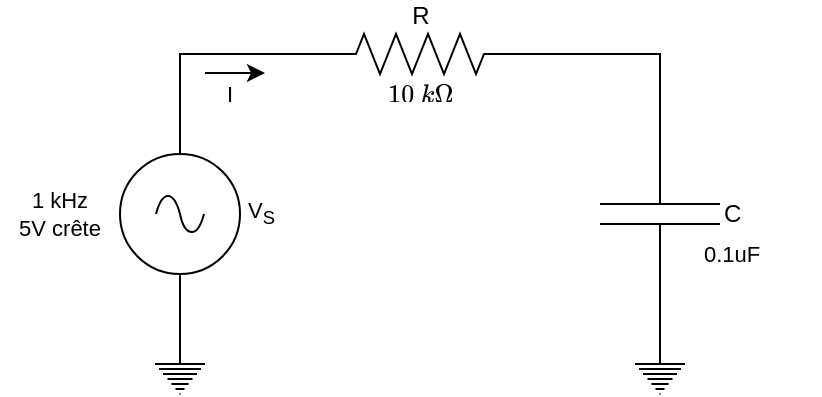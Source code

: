 <mxfile version="28.2.7">
  <diagram name="Page-1" id="PYDHIywk3Tjv14ovoZ_U">
    <mxGraphModel dx="1360" dy="765" grid="1" gridSize="10" guides="1" tooltips="1" connect="1" arrows="1" fold="1" page="1" pageScale="1" pageWidth="827" pageHeight="1169" math="1" shadow="0">
      <root>
        <mxCell id="0" />
        <mxCell id="1" parent="0" />
        <mxCell id="-aA9oFGF9eZZXZ-RX2xQ-2" value="I" style="text;html=1;whiteSpace=wrap;strokeColor=none;fillColor=none;align=center;verticalAlign=middle;rounded=0;fontFamily=Helvetica;fontSize=11;fontColor=default;labelBackgroundColor=default;convertToSvg=1;" parent="1" vertex="1">
          <mxGeometry x="170" y="90" width="30" height="20" as="geometry" />
        </mxCell>
        <mxCell id="Vq9waUx0X6yTM-xpXhZE-13" value="0.1uF" style="text;html=1;whiteSpace=wrap;strokeColor=none;fillColor=none;align=left;verticalAlign=middle;rounded=0;fontFamily=Helvetica;fontSize=11;fontColor=default;labelBackgroundColor=default;convertToSvg=1;" parent="1" vertex="1">
          <mxGeometry x="420" y="170" width="60" height="20" as="geometry" />
        </mxCell>
        <mxCell id="Vq9waUx0X6yTM-xpXhZE-12" value="&lt;svg xmlns:xlink=&quot;http://www.w3.org/1999/xlink&quot; viewBox=&quot;0 -704 2493 726&quot; role=&quot;img&quot; height=&quot;1.643ex&quot; width=&quot;5.64ex&quot; xmlns=&quot;http://www.w3.org/2000/svg&quot; style=&quot;vertical-align: -0.05ex;&quot;&gt;&lt;defs&gt;&lt;path d=&quot;M213 578L200 573Q186 568 160 563T102 556H83V602H102Q149 604 189 617T245 641T273 663Q275 666 285 666Q294 666 302 660V361L303 61Q310 54 315 52T339 48T401 46H427V0H416Q395 3 257 3Q121 3 100 0H88V46H114Q136 46 152 46T177 47T193 50T201 52T207 57T213 61V578Z&quot; id=&quot;MJX-1-TEX-N-31&quot;&gt;&lt;/path&gt;&lt;path d=&quot;M96 585Q152 666 249 666Q297 666 345 640T423 548Q460 465 460 320Q460 165 417 83Q397 41 362 16T301 -15T250 -22Q224 -22 198 -16T137 16T82 83Q39 165 39 320Q39 494 96 585ZM321 597Q291 629 250 629Q208 629 178 597Q153 571 145 525T137 333Q137 175 145 125T181 46Q209 16 250 16Q290 16 318 46Q347 76 354 130T362 333Q362 478 354 524T321 597Z&quot; id=&quot;MJX-1-TEX-N-30&quot;&gt;&lt;/path&gt;&lt;path d=&quot;&quot; id=&quot;MJX-1-TEX-N-A0&quot;&gt;&lt;/path&gt;&lt;path d=&quot;M121 647Q121 657 125 670T137 683Q138 683 209 688T282 694Q294 694 294 686Q294 679 244 477Q194 279 194 272Q213 282 223 291Q247 309 292 354T362 415Q402 442 438 442Q468 442 485 423T503 369Q503 344 496 327T477 302T456 291T438 288Q418 288 406 299T394 328Q394 353 410 369T442 390L458 393Q446 405 434 405H430Q398 402 367 380T294 316T228 255Q230 254 243 252T267 246T293 238T320 224T342 206T359 180T365 147Q365 130 360 106T354 66Q354 26 381 26Q429 26 459 145Q461 153 479 153H483Q499 153 499 144Q499 139 496 130Q455 -11 378 -11Q333 -11 305 15T277 90Q277 108 280 121T283 145Q283 167 269 183T234 206T200 217T182 220H180Q168 178 159 139T145 81T136 44T129 20T122 7T111 -2Q98 -11 83 -11Q66 -11 57 -1T48 16Q48 26 85 176T158 471L195 616Q196 629 188 632T149 637H144Q134 637 131 637T124 640T121 647Z&quot; id=&quot;MJX-1-TEX-I-1D458&quot;&gt;&lt;/path&gt;&lt;path d=&quot;M55 454Q55 503 75 546T127 617T197 665T272 695T337 704H352Q396 704 404 703Q527 687 596 615T666 454Q666 392 635 330T559 200T499 83V80H543Q589 81 600 83T617 93Q622 102 629 135T636 172L637 177H677V175L660 89Q645 3 644 2V0H552H488Q461 0 456 3T451 20Q451 89 499 235T548 455Q548 512 530 555T483 622T424 656T361 668Q332 668 303 658T243 626T193 560T174 456Q174 380 222 233T270 20Q270 7 263 0H77V2Q76 3 61 89L44 175V177H84L85 172Q85 171 88 155T96 119T104 93Q109 86 120 84T178 80H222V83Q206 132 162 199T87 329T55 454Z&quot; id=&quot;MJX-1-TEX-N-3A9&quot;&gt;&lt;/path&gt;&lt;/defs&gt;&lt;g transform=&quot;scale(1,-1)&quot; stroke-width=&quot;0&quot; fill=&quot;currentColor&quot; stroke=&quot;currentColor&quot;&gt;&lt;g data-mml-node=&quot;math&quot;&gt;&lt;g data-mml-node=&quot;mn&quot;&gt;&lt;use xlink:href=&quot;#MJX-1-TEX-N-31&quot; data-c=&quot;31&quot;&gt;&lt;/use&gt;&lt;use transform=&quot;translate(500,0)&quot; xlink:href=&quot;#MJX-1-TEX-N-30&quot; data-c=&quot;30&quot;&gt;&lt;/use&gt;&lt;/g&gt;&lt;g transform=&quot;translate(1000,0)&quot; data-mml-node=&quot;mtext&quot;&gt;&lt;use xlink:href=&quot;#MJX-1-TEX-N-A0&quot; data-c=&quot;A0&quot;&gt;&lt;/use&gt;&lt;/g&gt;&lt;g transform=&quot;translate(1250,0)&quot; data-mml-node=&quot;mi&quot;&gt;&lt;use xlink:href=&quot;#MJX-1-TEX-I-1D458&quot; data-c=&quot;1D458&quot;&gt;&lt;/use&gt;&lt;/g&gt;&lt;g transform=&quot;translate(1771,0)&quot; data-mml-node=&quot;mi&quot;&gt;&lt;use xlink:href=&quot;#MJX-1-TEX-N-3A9&quot; data-c=&quot;3A9&quot;&gt;&lt;/use&gt;&lt;/g&gt;&lt;/g&gt;&lt;/g&gt;&lt;/svg&gt;" style="text;html=1;whiteSpace=wrap;strokeColor=none;fillColor=none;align=center;verticalAlign=middle;rounded=0;fontFamily=Helvetica;fontSize=11;fontColor=default;labelBackgroundColor=default;" parent="1" vertex="1">
          <mxGeometry x="250" y="90" width="60" height="20" as="geometry" />
        </mxCell>
        <mxCell id="Vq9waUx0X6yTM-xpXhZE-11" value="1 kHz&lt;br&gt;5V crête" style="text;html=1;whiteSpace=wrap;strokeColor=none;fillColor=none;align=center;verticalAlign=middle;rounded=0;fontFamily=Helvetica;fontSize=11;fontColor=default;labelBackgroundColor=default;convertToSvg=1;" parent="1" vertex="1">
          <mxGeometry x="70" y="145" width="60" height="30" as="geometry" />
        </mxCell>
        <mxCell id="Vq9waUx0X6yTM-xpXhZE-6" value="" style="edgeStyle=orthogonalEdgeStyle;rounded=0;orthogonalLoop=1;jettySize=auto;html=1;endArrow=none;endFill=0;" parent="1" source="Vq9waUx0X6yTM-xpXhZE-1" target="Vq9waUx0X6yTM-xpXhZE-5" edge="1">
          <mxGeometry relative="1" as="geometry" />
        </mxCell>
        <mxCell id="Vq9waUx0X6yTM-xpXhZE-1" value="" style="pointerEvents=1;verticalLabelPosition=bottom;shadow=0;dashed=0;align=center;html=1;verticalAlign=top;shape=mxgraph.electrical.signal_sources.source;aspect=fixed;points=[[0.5,0,0],[1,0.5,0],[0.5,1,0],[0,0.5,0]];elSignalType=ac;" parent="1" vertex="1">
          <mxGeometry x="130" y="130" width="60" height="60" as="geometry" />
        </mxCell>
        <mxCell id="Vq9waUx0X6yTM-xpXhZE-7" value="" style="edgeStyle=orthogonalEdgeStyle;rounded=0;orthogonalLoop=1;jettySize=auto;html=1;endArrow=none;endFill=0;" parent="1" source="Vq9waUx0X6yTM-xpXhZE-2" target="Vq9waUx0X6yTM-xpXhZE-3" edge="1">
          <mxGeometry relative="1" as="geometry" />
        </mxCell>
        <mxCell id="Vq9waUx0X6yTM-xpXhZE-2" value="R" style="pointerEvents=1;verticalLabelPosition=top;shadow=0;dashed=0;align=center;html=1;verticalAlign=bottom;shape=mxgraph.electrical.resistors.resistor_2;labelPosition=center;convertToSvg=1;" parent="1" vertex="1">
          <mxGeometry x="230" y="70" width="100" height="20" as="geometry" />
        </mxCell>
        <mxCell id="Vq9waUx0X6yTM-xpXhZE-3" value="C" style="pointerEvents=1;verticalLabelPosition=bottom;shadow=0;dashed=0;align=left;html=1;verticalAlign=middle;shape=mxgraph.electrical.capacitors.capacitor_1;rotation=90;horizontal=0;labelPosition=center;convertToSvg=1;" parent="1" vertex="1">
          <mxGeometry x="350" y="130" width="100" height="60" as="geometry" />
        </mxCell>
        <mxCell id="Vq9waUx0X6yTM-xpXhZE-8" value="" style="edgeStyle=orthogonalEdgeStyle;shape=connector;rounded=0;orthogonalLoop=1;jettySize=auto;html=1;strokeColor=default;align=center;verticalAlign=middle;fontFamily=Helvetica;fontSize=11;fontColor=default;labelBackgroundColor=default;endArrow=none;endFill=0;" parent="1" source="Vq9waUx0X6yTM-xpXhZE-4" target="Vq9waUx0X6yTM-xpXhZE-3" edge="1">
          <mxGeometry relative="1" as="geometry" />
        </mxCell>
        <mxCell id="Vq9waUx0X6yTM-xpXhZE-4" value="" style="pointerEvents=1;verticalLabelPosition=bottom;shadow=0;dashed=0;align=center;html=1;verticalAlign=top;shape=mxgraph.electrical.signal_sources.protective_earth;" parent="1" vertex="1">
          <mxGeometry x="387.5" y="230" width="25" height="20" as="geometry" />
        </mxCell>
        <mxCell id="Vq9waUx0X6yTM-xpXhZE-5" value="" style="pointerEvents=1;verticalLabelPosition=bottom;shadow=0;dashed=0;align=center;html=1;verticalAlign=top;shape=mxgraph.electrical.signal_sources.protective_earth;" parent="1" vertex="1">
          <mxGeometry x="147.5" y="230" width="25" height="20" as="geometry" />
        </mxCell>
        <mxCell id="Vq9waUx0X6yTM-xpXhZE-9" style="edgeStyle=orthogonalEdgeStyle;shape=connector;rounded=0;orthogonalLoop=1;jettySize=auto;html=1;exitX=0;exitY=0.5;exitDx=0;exitDy=0;exitPerimeter=0;entryX=0.5;entryY=0;entryDx=0;entryDy=0;entryPerimeter=0;strokeColor=default;align=center;verticalAlign=middle;fontFamily=Helvetica;fontSize=11;fontColor=default;labelBackgroundColor=default;endArrow=none;endFill=0;" parent="1" source="Vq9waUx0X6yTM-xpXhZE-2" target="Vq9waUx0X6yTM-xpXhZE-1" edge="1">
          <mxGeometry relative="1" as="geometry" />
        </mxCell>
        <mxCell id="Vq9waUx0X6yTM-xpXhZE-10" value="V&lt;sub&gt;S&lt;/sub&gt;" style="text;html=1;whiteSpace=wrap;strokeColor=none;fillColor=none;align=left;verticalAlign=middle;rounded=0;fontFamily=Helvetica;fontSize=11;fontColor=default;labelBackgroundColor=default;convertToSvg=1;" parent="1" vertex="1">
          <mxGeometry x="192" y="145" width="28" height="30" as="geometry" />
        </mxCell>
        <mxCell id="-aA9oFGF9eZZXZ-RX2xQ-1" value="" style="edgeStyle=none;orthogonalLoop=1;jettySize=auto;html=1;rounded=0;strokeColor=default;align=center;verticalAlign=middle;fontFamily=Helvetica;fontSize=11;fontColor=default;labelBackgroundColor=default;endArrow=classic;endFill=1;" parent="1" edge="1">
          <mxGeometry width="80" relative="1" as="geometry">
            <mxPoint x="172.5" y="89.52" as="sourcePoint" />
            <mxPoint x="202.5" y="89.52" as="targetPoint" />
            <Array as="points" />
          </mxGeometry>
        </mxCell>
      </root>
    </mxGraphModel>
  </diagram>
</mxfile>
